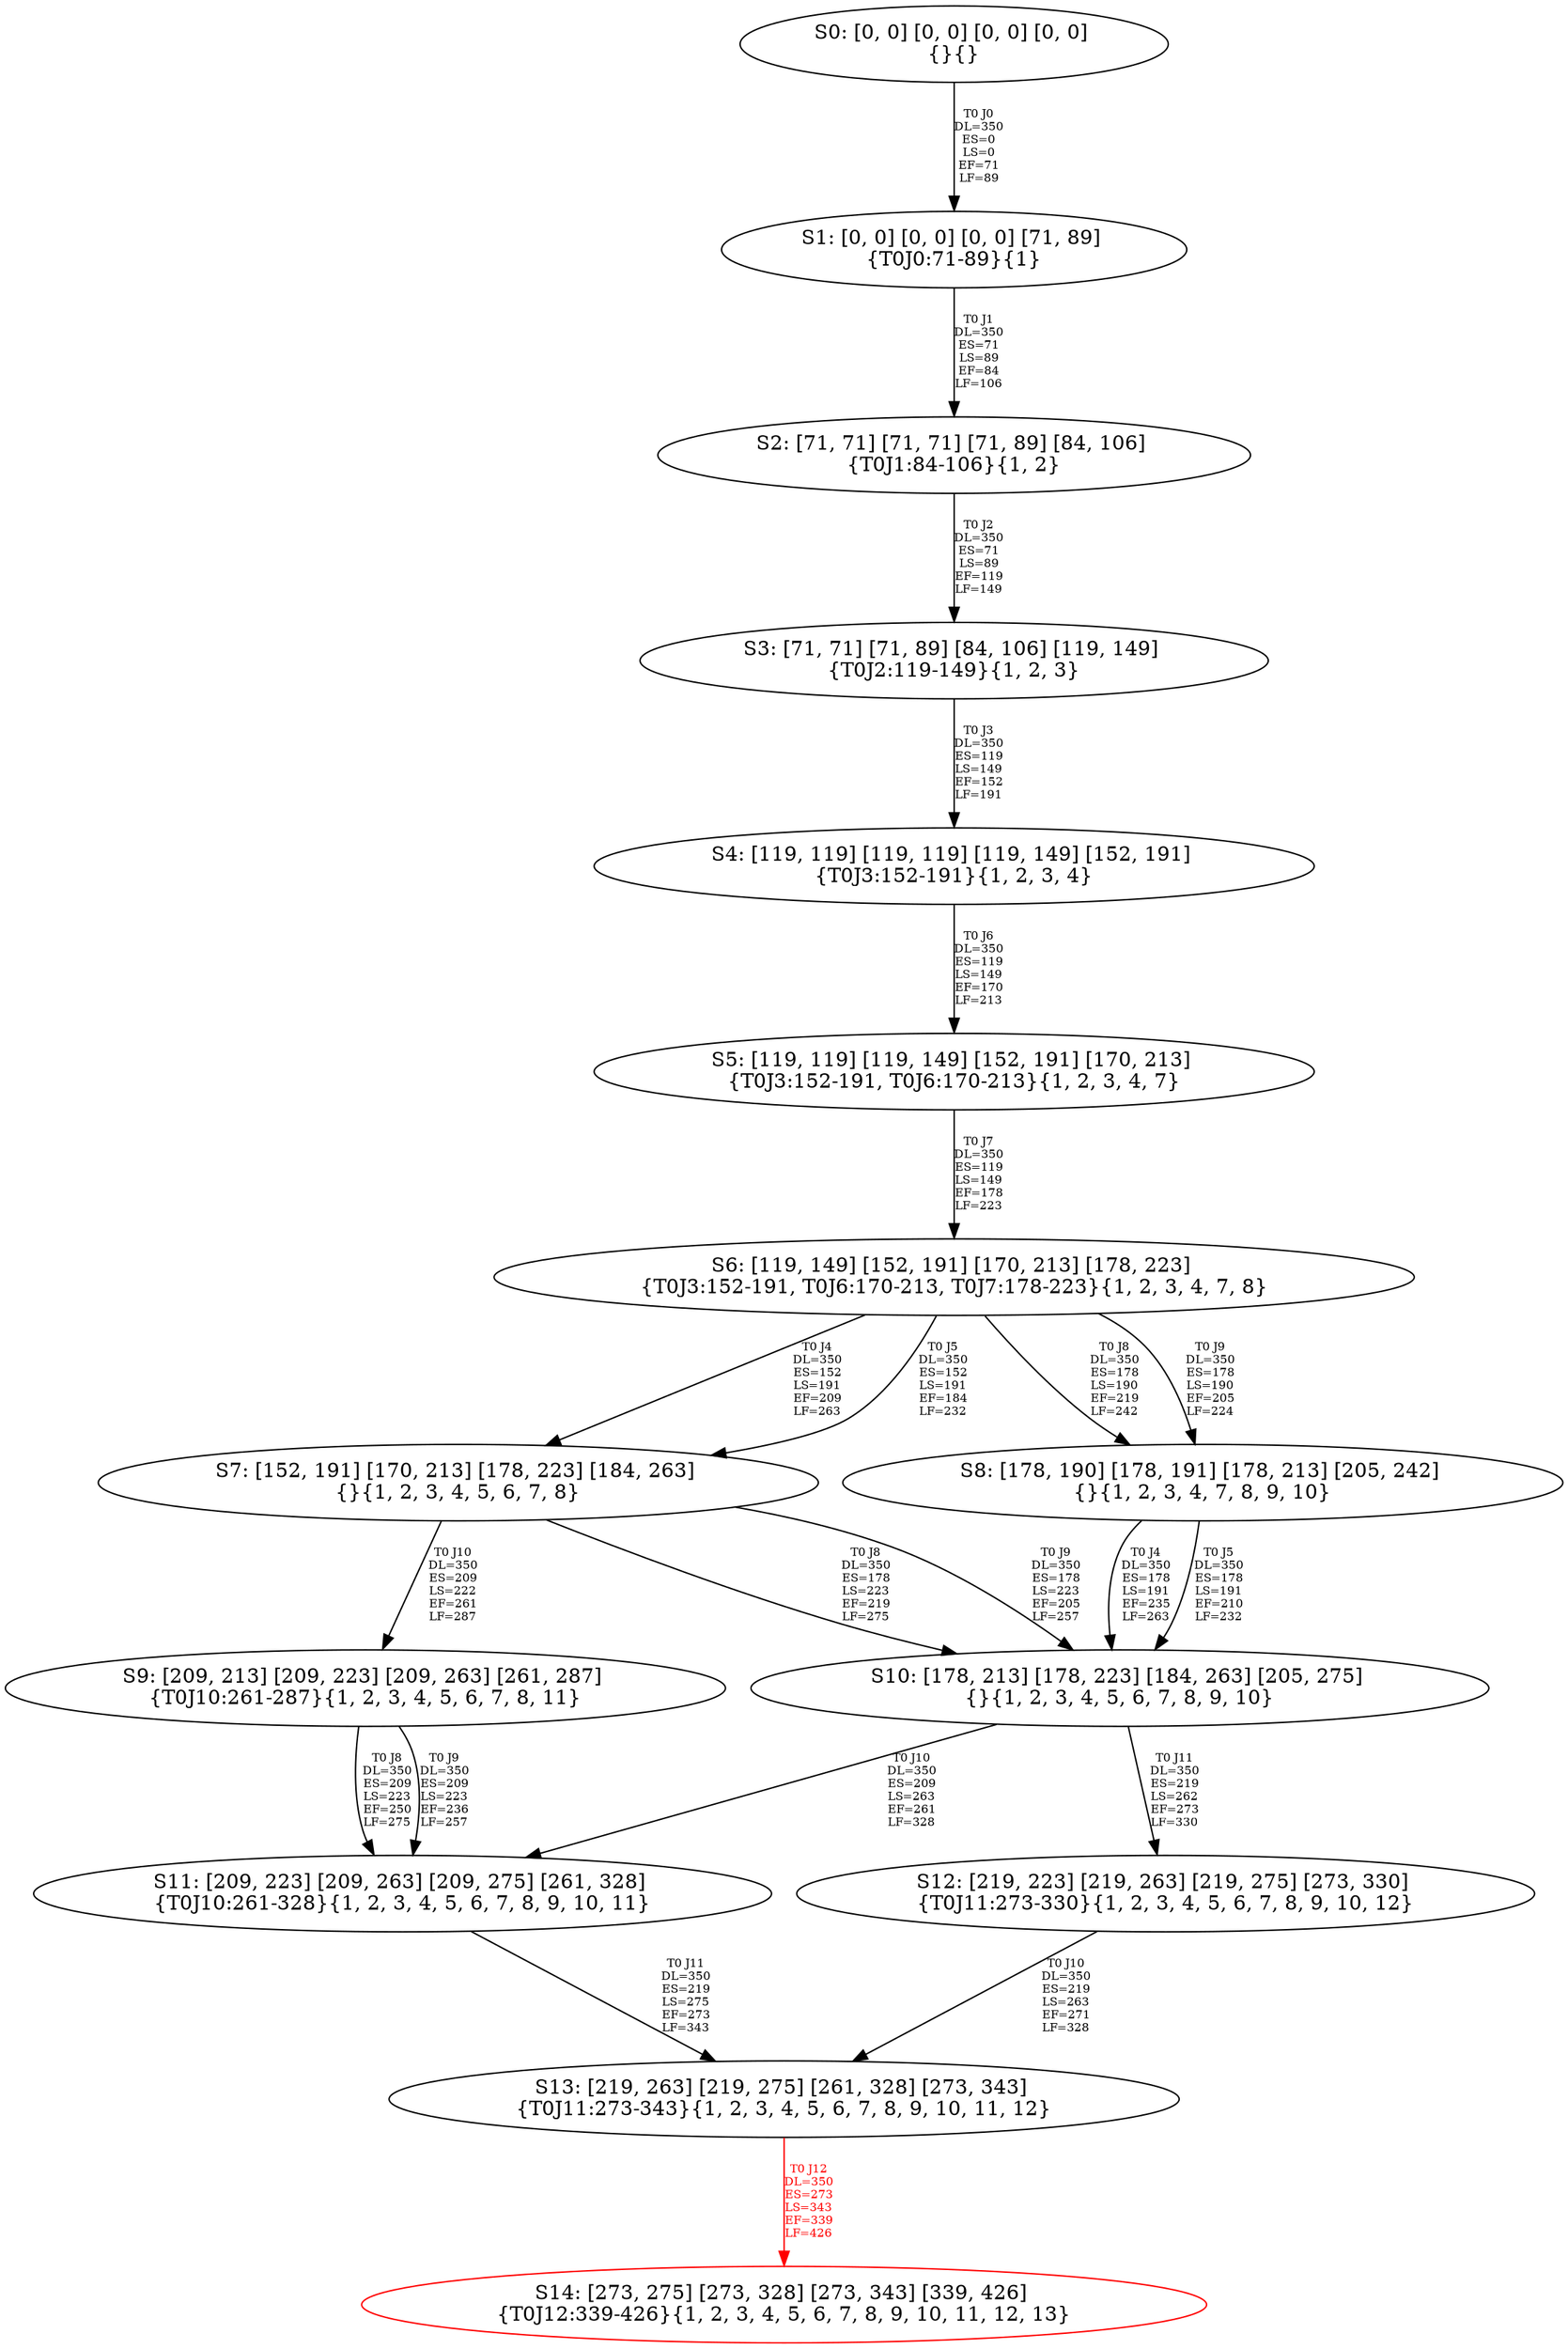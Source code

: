 digraph {
	S0[label="S0: [0, 0] [0, 0] [0, 0] [0, 0] \n{}{}"];
	S1[label="S1: [0, 0] [0, 0] [0, 0] [71, 89] \n{T0J0:71-89}{1}"];
	S2[label="S2: [71, 71] [71, 71] [71, 89] [84, 106] \n{T0J1:84-106}{1, 2}"];
	S3[label="S3: [71, 71] [71, 89] [84, 106] [119, 149] \n{T0J2:119-149}{1, 2, 3}"];
	S4[label="S4: [119, 119] [119, 119] [119, 149] [152, 191] \n{T0J3:152-191}{1, 2, 3, 4}"];
	S5[label="S5: [119, 119] [119, 149] [152, 191] [170, 213] \n{T0J3:152-191, T0J6:170-213}{1, 2, 3, 4, 7}"];
	S6[label="S6: [119, 149] [152, 191] [170, 213] [178, 223] \n{T0J3:152-191, T0J6:170-213, T0J7:178-223}{1, 2, 3, 4, 7, 8}"];
	S7[label="S7: [152, 191] [170, 213] [178, 223] [184, 263] \n{}{1, 2, 3, 4, 5, 6, 7, 8}"];
	S8[label="S8: [178, 190] [178, 191] [178, 213] [205, 242] \n{}{1, 2, 3, 4, 7, 8, 9, 10}"];
	S9[label="S9: [209, 213] [209, 223] [209, 263] [261, 287] \n{T0J10:261-287}{1, 2, 3, 4, 5, 6, 7, 8, 11}"];
	S10[label="S10: [178, 213] [178, 223] [184, 263] [205, 275] \n{}{1, 2, 3, 4, 5, 6, 7, 8, 9, 10}"];
	S11[label="S11: [209, 223] [209, 263] [209, 275] [261, 328] \n{T0J10:261-328}{1, 2, 3, 4, 5, 6, 7, 8, 9, 10, 11}"];
	S12[label="S12: [219, 223] [219, 263] [219, 275] [273, 330] \n{T0J11:273-330}{1, 2, 3, 4, 5, 6, 7, 8, 9, 10, 12}"];
	S13[label="S13: [219, 263] [219, 275] [261, 328] [273, 343] \n{T0J11:273-343}{1, 2, 3, 4, 5, 6, 7, 8, 9, 10, 11, 12}"];
	S14[label="S14: [273, 275] [273, 328] [273, 343] [339, 426] \n{T0J12:339-426}{1, 2, 3, 4, 5, 6, 7, 8, 9, 10, 11, 12, 13}"];
	S0 -> S1[label="T0 J0\nDL=350\nES=0\nLS=0\nEF=71\nLF=89",fontsize=8];
	S1 -> S2[label="T0 J1\nDL=350\nES=71\nLS=89\nEF=84\nLF=106",fontsize=8];
	S2 -> S3[label="T0 J2\nDL=350\nES=71\nLS=89\nEF=119\nLF=149",fontsize=8];
	S3 -> S4[label="T0 J3\nDL=350\nES=119\nLS=149\nEF=152\nLF=191",fontsize=8];
	S4 -> S5[label="T0 J6\nDL=350\nES=119\nLS=149\nEF=170\nLF=213",fontsize=8];
	S5 -> S6[label="T0 J7\nDL=350\nES=119\nLS=149\nEF=178\nLF=223",fontsize=8];
	S6 -> S7[label="T0 J4\nDL=350\nES=152\nLS=191\nEF=209\nLF=263",fontsize=8];
	S6 -> S7[label="T0 J5\nDL=350\nES=152\nLS=191\nEF=184\nLF=232",fontsize=8];
	S6 -> S8[label="T0 J8\nDL=350\nES=178\nLS=190\nEF=219\nLF=242",fontsize=8];
	S6 -> S8[label="T0 J9\nDL=350\nES=178\nLS=190\nEF=205\nLF=224",fontsize=8];
	S7 -> S10[label="T0 J8\nDL=350\nES=178\nLS=223\nEF=219\nLF=275",fontsize=8];
	S7 -> S10[label="T0 J9\nDL=350\nES=178\nLS=223\nEF=205\nLF=257",fontsize=8];
	S7 -> S9[label="T0 J10\nDL=350\nES=209\nLS=222\nEF=261\nLF=287",fontsize=8];
	S8 -> S10[label="T0 J4\nDL=350\nES=178\nLS=191\nEF=235\nLF=263",fontsize=8];
	S8 -> S10[label="T0 J5\nDL=350\nES=178\nLS=191\nEF=210\nLF=232",fontsize=8];
	S9 -> S11[label="T0 J8\nDL=350\nES=209\nLS=223\nEF=250\nLF=275",fontsize=8];
	S9 -> S11[label="T0 J9\nDL=350\nES=209\nLS=223\nEF=236\nLF=257",fontsize=8];
	S10 -> S11[label="T0 J10\nDL=350\nES=209\nLS=263\nEF=261\nLF=328",fontsize=8];
	S10 -> S12[label="T0 J11\nDL=350\nES=219\nLS=262\nEF=273\nLF=330",fontsize=8];
	S11 -> S13[label="T0 J11\nDL=350\nES=219\nLS=275\nEF=273\nLF=343",fontsize=8];
	S12 -> S13[label="T0 J10\nDL=350\nES=219\nLS=263\nEF=271\nLF=328",fontsize=8];
	S13 -> S14[label="T0 J12\nDL=350\nES=273\nLS=343\nEF=339\nLF=426",color=Red,fontcolor=Red,fontsize=8];
S14[color=Red];
}
